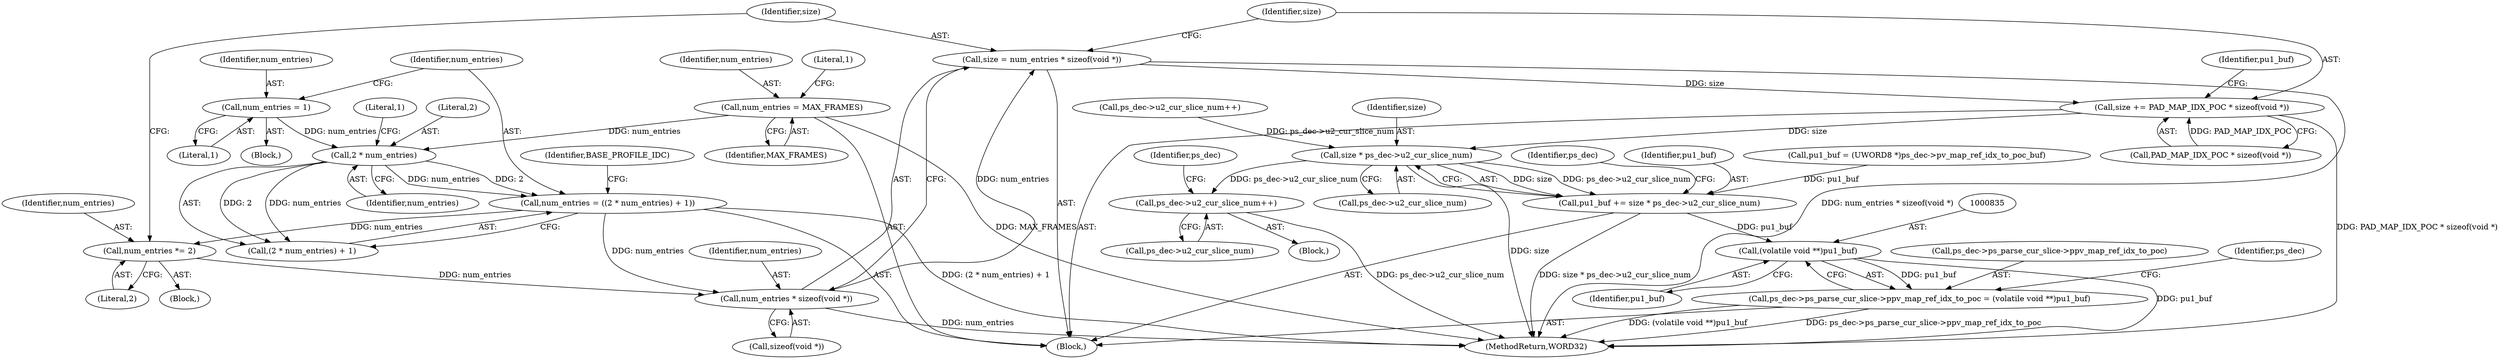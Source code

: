 digraph "0_Android_e629194c62a9a129ce378e08cb1059a8a53f1795_0@integer" {
"1000802" [label="(Call,size = num_entries * sizeof(void *))"];
"1000804" [label="(Call,num_entries * sizeof(void *))"];
"1000799" [label="(Call,num_entries *= 2)"];
"1000783" [label="(Call,num_entries = ((2 * num_entries) + 1))"];
"1000786" [label="(Call,2 * num_entries)"];
"1000780" [label="(Call,num_entries = 1)"];
"1000762" [label="(Call,num_entries = MAX_FRAMES)"];
"1000808" [label="(Call,size += PAD_MAP_IDX_POC * sizeof(void *))"];
"1000823" [label="(Call,size * ps_dec->u2_cur_slice_num)"];
"1000821" [label="(Call,pu1_buf += size * ps_dec->u2_cur_slice_num)"];
"1000834" [label="(Call,(volatile void **)pu1_buf)"];
"1000828" [label="(Call,ps_dec->ps_parse_cur_slice->ppv_map_ref_idx_to_poc = (volatile void **)pu1_buf)"];
"1001310" [label="(Call,ps_dec->u2_cur_slice_num++)"];
"1000815" [label="(Identifier,pu1_buf)"];
"1000836" [label="(Identifier,pu1_buf)"];
"1000784" [label="(Identifier,num_entries)"];
"1000808" [label="(Call,size += PAD_MAP_IDX_POC * sizeof(void *))"];
"1000805" [label="(Identifier,num_entries)"];
"1000786" [label="(Call,2 * num_entries)"];
"1000785" [label="(Call,(2 * num_entries) + 1)"];
"1000781" [label="(Identifier,num_entries)"];
"1000783" [label="(Call,num_entries = ((2 * num_entries) + 1))"];
"1000831" [label="(Identifier,ps_dec)"];
"1000137" [label="(Block,)"];
"1001311" [label="(Call,ps_dec->u2_cur_slice_num)"];
"1000810" [label="(Call,PAD_MAP_IDX_POC * sizeof(void *))"];
"1000764" [label="(Identifier,MAX_FRAMES)"];
"1000792" [label="(Identifier,BASE_PROFILE_IDC)"];
"1000802" [label="(Call,size = num_entries * sizeof(void *))"];
"1000806" [label="(Call,sizeof(void *))"];
"1000798" [label="(Block,)"];
"1000779" [label="(Block,)"];
"1000823" [label="(Call,size * ps_dec->u2_cur_slice_num)"];
"1000825" [label="(Call,ps_dec->u2_cur_slice_num)"];
"1000828" [label="(Call,ps_dec->ps_parse_cur_slice->ppv_map_ref_idx_to_poc = (volatile void **)pu1_buf)"];
"1000788" [label="(Identifier,num_entries)"];
"1000824" [label="(Identifier,size)"];
"1000821" [label="(Call,pu1_buf += size * ps_dec->u2_cur_slice_num)"];
"1000758" [label="(Block,)"];
"1000768" [label="(Literal,1)"];
"1001310" [label="(Call,ps_dec->u2_cur_slice_num++)"];
"1000804" [label="(Call,num_entries * sizeof(void *))"];
"1000803" [label="(Identifier,size)"];
"1001358" [label="(MethodReturn,WORD32)"];
"1000763" [label="(Identifier,num_entries)"];
"1000762" [label="(Call,num_entries = MAX_FRAMES)"];
"1000809" [label="(Identifier,size)"];
"1000822" [label="(Identifier,pu1_buf)"];
"1000814" [label="(Call,pu1_buf = (UWORD8 *)ps_dec->pv_map_ref_idx_to_poc_buf)"];
"1001317" [label="(Identifier,ps_dec)"];
"1000782" [label="(Literal,1)"];
"1000834" [label="(Call,(volatile void **)pu1_buf)"];
"1000780" [label="(Call,num_entries = 1)"];
"1000840" [label="(Identifier,ps_dec)"];
"1000801" [label="(Literal,2)"];
"1000829" [label="(Call,ps_dec->ps_parse_cur_slice->ppv_map_ref_idx_to_poc)"];
"1000787" [label="(Literal,2)"];
"1000799" [label="(Call,num_entries *= 2)"];
"1000723" [label="(Call,ps_dec->u2_cur_slice_num++)"];
"1000800" [label="(Identifier,num_entries)"];
"1000789" [label="(Literal,1)"];
"1000802" -> "1000758"  [label="AST: "];
"1000802" -> "1000804"  [label="CFG: "];
"1000803" -> "1000802"  [label="AST: "];
"1000804" -> "1000802"  [label="AST: "];
"1000809" -> "1000802"  [label="CFG: "];
"1000802" -> "1001358"  [label="DDG: num_entries * sizeof(void *)"];
"1000804" -> "1000802"  [label="DDG: num_entries"];
"1000802" -> "1000808"  [label="DDG: size"];
"1000804" -> "1000806"  [label="CFG: "];
"1000805" -> "1000804"  [label="AST: "];
"1000806" -> "1000804"  [label="AST: "];
"1000804" -> "1001358"  [label="DDG: num_entries"];
"1000799" -> "1000804"  [label="DDG: num_entries"];
"1000783" -> "1000804"  [label="DDG: num_entries"];
"1000799" -> "1000798"  [label="AST: "];
"1000799" -> "1000801"  [label="CFG: "];
"1000800" -> "1000799"  [label="AST: "];
"1000801" -> "1000799"  [label="AST: "];
"1000803" -> "1000799"  [label="CFG: "];
"1000783" -> "1000799"  [label="DDG: num_entries"];
"1000783" -> "1000758"  [label="AST: "];
"1000783" -> "1000785"  [label="CFG: "];
"1000784" -> "1000783"  [label="AST: "];
"1000785" -> "1000783"  [label="AST: "];
"1000792" -> "1000783"  [label="CFG: "];
"1000783" -> "1001358"  [label="DDG: (2 * num_entries) + 1"];
"1000786" -> "1000783"  [label="DDG: 2"];
"1000786" -> "1000783"  [label="DDG: num_entries"];
"1000786" -> "1000785"  [label="AST: "];
"1000786" -> "1000788"  [label="CFG: "];
"1000787" -> "1000786"  [label="AST: "];
"1000788" -> "1000786"  [label="AST: "];
"1000789" -> "1000786"  [label="CFG: "];
"1000786" -> "1000785"  [label="DDG: 2"];
"1000786" -> "1000785"  [label="DDG: num_entries"];
"1000780" -> "1000786"  [label="DDG: num_entries"];
"1000762" -> "1000786"  [label="DDG: num_entries"];
"1000780" -> "1000779"  [label="AST: "];
"1000780" -> "1000782"  [label="CFG: "];
"1000781" -> "1000780"  [label="AST: "];
"1000782" -> "1000780"  [label="AST: "];
"1000784" -> "1000780"  [label="CFG: "];
"1000762" -> "1000758"  [label="AST: "];
"1000762" -> "1000764"  [label="CFG: "];
"1000763" -> "1000762"  [label="AST: "];
"1000764" -> "1000762"  [label="AST: "];
"1000768" -> "1000762"  [label="CFG: "];
"1000762" -> "1001358"  [label="DDG: MAX_FRAMES"];
"1000808" -> "1000758"  [label="AST: "];
"1000808" -> "1000810"  [label="CFG: "];
"1000809" -> "1000808"  [label="AST: "];
"1000810" -> "1000808"  [label="AST: "];
"1000815" -> "1000808"  [label="CFG: "];
"1000808" -> "1001358"  [label="DDG: PAD_MAP_IDX_POC * sizeof(void *)"];
"1000810" -> "1000808"  [label="DDG: PAD_MAP_IDX_POC"];
"1000808" -> "1000823"  [label="DDG: size"];
"1000823" -> "1000821"  [label="AST: "];
"1000823" -> "1000825"  [label="CFG: "];
"1000824" -> "1000823"  [label="AST: "];
"1000825" -> "1000823"  [label="AST: "];
"1000821" -> "1000823"  [label="CFG: "];
"1000823" -> "1001358"  [label="DDG: size"];
"1000823" -> "1000821"  [label="DDG: size"];
"1000823" -> "1000821"  [label="DDG: ps_dec->u2_cur_slice_num"];
"1000723" -> "1000823"  [label="DDG: ps_dec->u2_cur_slice_num"];
"1000823" -> "1001310"  [label="DDG: ps_dec->u2_cur_slice_num"];
"1000821" -> "1000758"  [label="AST: "];
"1000822" -> "1000821"  [label="AST: "];
"1000831" -> "1000821"  [label="CFG: "];
"1000821" -> "1001358"  [label="DDG: size * ps_dec->u2_cur_slice_num"];
"1000814" -> "1000821"  [label="DDG: pu1_buf"];
"1000821" -> "1000834"  [label="DDG: pu1_buf"];
"1000834" -> "1000828"  [label="AST: "];
"1000834" -> "1000836"  [label="CFG: "];
"1000835" -> "1000834"  [label="AST: "];
"1000836" -> "1000834"  [label="AST: "];
"1000828" -> "1000834"  [label="CFG: "];
"1000834" -> "1001358"  [label="DDG: pu1_buf"];
"1000834" -> "1000828"  [label="DDG: pu1_buf"];
"1000828" -> "1000758"  [label="AST: "];
"1000829" -> "1000828"  [label="AST: "];
"1000840" -> "1000828"  [label="CFG: "];
"1000828" -> "1001358"  [label="DDG: ps_dec->ps_parse_cur_slice->ppv_map_ref_idx_to_poc"];
"1000828" -> "1001358"  [label="DDG: (volatile void **)pu1_buf"];
"1001310" -> "1000137"  [label="AST: "];
"1001310" -> "1001311"  [label="CFG: "];
"1001311" -> "1001310"  [label="AST: "];
"1001317" -> "1001310"  [label="CFG: "];
"1001310" -> "1001358"  [label="DDG: ps_dec->u2_cur_slice_num"];
}
